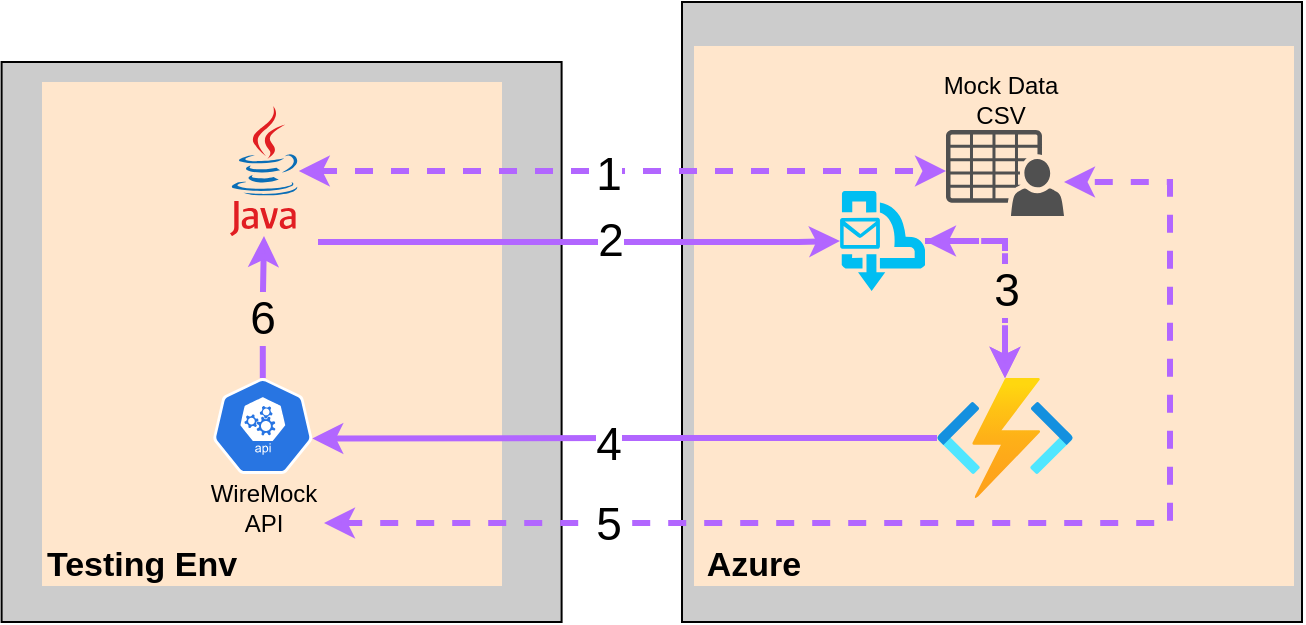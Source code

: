 <mxfile version="17.2.4" type="device"><diagram id="PGKEgdyNSTnXqLKaNV00" name="Page-1"><mxGraphModel dx="1102" dy="929" grid="1" gridSize="10" guides="1" tooltips="1" connect="1" arrows="1" fold="1" page="1" pageScale="1" pageWidth="1200" pageHeight="1920" math="0" shadow="0"><root><mxCell id="0"/><mxCell id="1" parent="0"/><mxCell id="qsO-doXxonj63iRE8oMM-32" value="" style="whiteSpace=wrap;html=1;aspect=fixed;shadow=0;glass=0;strokeColor=default;fillColor=#CCCCCC;" vertex="1" parent="1"><mxGeometry x="586" y="210" width="310" height="310" as="geometry"/></mxCell><mxCell id="qsO-doXxonj63iRE8oMM-30" value="" style="whiteSpace=wrap;html=1;aspect=fixed;shadow=0;glass=0;strokeColor=default;fillColor=#CCCCCC;" vertex="1" parent="1"><mxGeometry x="245.8" y="240" width="280" height="280" as="geometry"/></mxCell><mxCell id="qsO-doXxonj63iRE8oMM-27" value="" style="rounded=0;whiteSpace=wrap;html=1;shadow=0;glass=0;strokeColor=none;fillColor=#ffe6cc;" vertex="1" parent="1"><mxGeometry x="592" y="232" width="300" height="270" as="geometry"/></mxCell><mxCell id="qsO-doXxonj63iRE8oMM-28" value="Mock Data CSV" style="text;html=1;strokeColor=none;fillColor=none;align=center;verticalAlign=middle;whiteSpace=wrap;rounded=0;shadow=1;glass=0;" vertex="1" parent="1"><mxGeometry x="707.5" y="244" width="75" height="30" as="geometry"/></mxCell><mxCell id="qsO-doXxonj63iRE8oMM-29" value="" style="sketch=0;pointerEvents=1;shadow=0;dashed=0;html=1;strokeColor=none;fillColor=#505050;labelPosition=center;verticalLabelPosition=bottom;verticalAlign=top;outlineConnect=0;align=center;shape=mxgraph.office.users.csv_file;" vertex="1" parent="1"><mxGeometry x="718" y="274" width="59" height="43" as="geometry"/></mxCell><mxCell id="qsO-doXxonj63iRE8oMM-31" value="" style="rounded=0;whiteSpace=wrap;html=1;shadow=0;glass=0;strokeColor=none;fillColor=#ffe6cc;" vertex="1" parent="1"><mxGeometry x="266" y="250" width="230" height="252" as="geometry"/></mxCell><mxCell id="qsO-doXxonj63iRE8oMM-44" style="edgeStyle=orthogonalEdgeStyle;rounded=0;orthogonalLoop=1;jettySize=auto;html=1;entryX=0.995;entryY=0.63;entryDx=0;entryDy=0;entryPerimeter=0;fontSize=17;strokeColor=#B266FF;strokeWidth=3;" edge="1" parent="1" source="qsO-doXxonj63iRE8oMM-33" target="qsO-doXxonj63iRE8oMM-42"><mxGeometry relative="1" as="geometry"/></mxCell><mxCell id="qsO-doXxonj63iRE8oMM-54" value="4" style="edgeLabel;html=1;align=center;verticalAlign=middle;resizable=0;points=[];fontSize=23;" vertex="1" connectable="0" parent="qsO-doXxonj63iRE8oMM-44"><mxGeometry x="0.053" y="3" relative="1" as="geometry"><mxPoint as="offset"/></mxGeometry></mxCell><mxCell id="qsO-doXxonj63iRE8oMM-33" value="" style="aspect=fixed;html=1;points=[];align=center;image;fontSize=12;image=img/lib/azure2/compute/Function_Apps.svg;imageBackground=none;" vertex="1" parent="1"><mxGeometry x="713.5" y="398" width="68" height="60" as="geometry"/></mxCell><mxCell id="qsO-doXxonj63iRE8oMM-37" value="&lt;b&gt;&lt;font style=&quot;font-size: 17px&quot;&gt;Azure&lt;/font&gt;&lt;/b&gt;" style="text;html=1;strokeColor=none;fillColor=none;align=center;verticalAlign=middle;whiteSpace=wrap;rounded=0;shadow=0;glass=0;" vertex="1" parent="1"><mxGeometry x="592" y="477" width="60" height="30" as="geometry"/></mxCell><mxCell id="qsO-doXxonj63iRE8oMM-39" value="" style="edgeStyle=orthogonalEdgeStyle;rounded=0;orthogonalLoop=1;jettySize=auto;html=1;dashed=1;fontSize=11;strokeColor=#B266FF;strokeWidth=3;startArrow=classic;" edge="1" parent="1" source="qsO-doXxonj63iRE8oMM-72" target="qsO-doXxonj63iRE8oMM-29"><mxGeometry relative="1" as="geometry"><mxPoint x="425.6" y="303" as="sourcePoint"/><mxPoint x="712" y="303.0" as="targetPoint"/><Array as="points"><mxPoint x="670" y="295"/><mxPoint x="670" y="295"/></Array></mxGeometry></mxCell><mxCell id="qsO-doXxonj63iRE8oMM-48" style="edgeStyle=orthogonalEdgeStyle;rounded=0;orthogonalLoop=1;jettySize=auto;html=1;entryX=0;entryY=0.5;entryDx=0;entryDy=0;entryPerimeter=0;shadow=0;fontSize=17;strokeColor=#B266FF;strokeWidth=3;" edge="1" parent="1" target="qsO-doXxonj63iRE8oMM-47"><mxGeometry relative="1" as="geometry"><mxPoint x="404" y="330" as="sourcePoint"/><Array as="points"><mxPoint x="644" y="330"/></Array></mxGeometry></mxCell><mxCell id="qsO-doXxonj63iRE8oMM-52" value="2" style="edgeLabel;html=1;align=center;verticalAlign=middle;resizable=0;points=[];fontSize=23;" vertex="1" connectable="0" parent="qsO-doXxonj63iRE8oMM-48"><mxGeometry x="0.222" y="1" relative="1" as="geometry"><mxPoint x="-14" as="offset"/></mxGeometry></mxCell><mxCell id="qsO-doXxonj63iRE8oMM-56" style="edgeStyle=orthogonalEdgeStyle;rounded=0;orthogonalLoop=1;jettySize=auto;html=1;exitX=1;exitY=0.75;exitDx=0;exitDy=0;shadow=0;fontSize=11;strokeColor=#B266FF;strokeWidth=3;dashed=1;startArrow=classic;" edge="1" parent="1" source="qsO-doXxonj63iRE8oMM-40" target="qsO-doXxonj63iRE8oMM-29"><mxGeometry relative="1" as="geometry"><Array as="points"><mxPoint x="830" y="471"/><mxPoint x="830" y="300"/></Array></mxGeometry></mxCell><mxCell id="qsO-doXxonj63iRE8oMM-57" value="5" style="edgeLabel;html=1;align=center;verticalAlign=middle;resizable=0;points=[];fontSize=23;" vertex="1" connectable="0" parent="qsO-doXxonj63iRE8oMM-56"><mxGeometry x="-0.552" relative="1" as="geometry"><mxPoint x="-3" as="offset"/></mxGeometry></mxCell><mxCell id="qsO-doXxonj63iRE8oMM-40" value="WireMock API" style="text;html=1;strokeColor=none;fillColor=none;align=center;verticalAlign=middle;whiteSpace=wrap;rounded=0;shadow=0;glass=0;fontSize=12;" vertex="1" parent="1"><mxGeometry x="347" y="448" width="60" height="30" as="geometry"/></mxCell><mxCell id="qsO-doXxonj63iRE8oMM-41" value="&lt;b&gt;&lt;font style=&quot;font-size: 17px&quot;&gt;Testing Env&lt;/font&gt;&lt;/b&gt;" style="text;html=1;strokeColor=none;fillColor=none;align=center;verticalAlign=middle;whiteSpace=wrap;rounded=0;shadow=0;glass=0;" vertex="1" parent="1"><mxGeometry x="266" y="477" width="100" height="30" as="geometry"/></mxCell><mxCell id="qsO-doXxonj63iRE8oMM-43" style="edgeStyle=orthogonalEdgeStyle;rounded=0;orthogonalLoop=1;jettySize=auto;html=1;exitX=0.5;exitY=0;exitDx=0;exitDy=0;exitPerimeter=0;fontSize=17;strokeColor=#B266FF;strokeWidth=3;" edge="1" parent="1" source="qsO-doXxonj63iRE8oMM-42" target="qsO-doXxonj63iRE8oMM-72"><mxGeometry relative="1" as="geometry"><mxPoint x="377.2" y="323" as="targetPoint"/><Array as="points"><mxPoint x="376" y="360"/><mxPoint x="377" y="360"/></Array></mxGeometry></mxCell><mxCell id="qsO-doXxonj63iRE8oMM-55" value="6" style="edgeLabel;html=1;align=center;verticalAlign=middle;resizable=0;points=[];fontSize=23;labelBackgroundColor=#FFE6CC;" vertex="1" connectable="0" parent="qsO-doXxonj63iRE8oMM-43"><mxGeometry x="0.004" y="2" relative="1" as="geometry"><mxPoint x="1" y="6" as="offset"/></mxGeometry></mxCell><mxCell id="qsO-doXxonj63iRE8oMM-42" value="" style="sketch=0;html=1;dashed=0;whitespace=wrap;fillColor=#2875E2;strokeColor=#ffffff;points=[[0.005,0.63,0],[0.1,0.2,0],[0.9,0.2,0],[0.5,0,0],[0.995,0.63,0],[0.72,0.99,0],[0.5,1,0],[0.28,0.99,0]];shape=mxgraph.kubernetes.icon;prIcon=api" vertex="1" parent="1"><mxGeometry x="351.4" y="398" width="50" height="48" as="geometry"/></mxCell><mxCell id="qsO-doXxonj63iRE8oMM-73" value="" style="edgeStyle=orthogonalEdgeStyle;rounded=0;orthogonalLoop=1;jettySize=auto;html=1;shadow=0;dashed=1;fontSize=12;strokeColor=#B266FF;strokeWidth=3;" edge="1" parent="1" source="qsO-doXxonj63iRE8oMM-47" target="qsO-doXxonj63iRE8oMM-33"><mxGeometry relative="1" as="geometry"/></mxCell><mxCell id="qsO-doXxonj63iRE8oMM-49" style="edgeStyle=orthogonalEdgeStyle;rounded=0;orthogonalLoop=1;jettySize=auto;html=1;shadow=0;fontSize=11;strokeColor=#B266FF;strokeWidth=3;dashed=1;startArrow=classic;" edge="1" parent="1" source="qsO-doXxonj63iRE8oMM-47" target="qsO-doXxonj63iRE8oMM-33"><mxGeometry relative="1" as="geometry"/></mxCell><mxCell id="qsO-doXxonj63iRE8oMM-53" value="3" style="edgeLabel;html=1;align=center;verticalAlign=middle;resizable=0;points=[];fontSize=23;labelBackgroundColor=#FFE6CC;" vertex="1" connectable="0" parent="qsO-doXxonj63iRE8oMM-49"><mxGeometry x="0.099" relative="1" as="geometry"><mxPoint y="5" as="offset"/></mxGeometry></mxCell><mxCell id="qsO-doXxonj63iRE8oMM-47" value="" style="verticalLabelPosition=bottom;html=1;verticalAlign=top;align=center;strokeColor=none;fillColor=#00BEF2;shape=mxgraph.azure.service_bus_queues;pointerEvents=1;" vertex="1" parent="1"><mxGeometry x="665" y="304.5" width="42.5" height="50" as="geometry"/></mxCell><mxCell id="qsO-doXxonj63iRE8oMM-58" value="1" style="edgeLabel;html=1;align=center;verticalAlign=middle;resizable=0;points=[];fontSize=23;" vertex="1" connectable="0" parent="1"><mxGeometry x="548.996" y="295.5" as="geometry"/></mxCell><mxCell id="qsO-doXxonj63iRE8oMM-72" value="" style="dashed=0;outlineConnect=0;html=1;align=center;labelPosition=center;verticalLabelPosition=bottom;verticalAlign=top;shape=mxgraph.weblogos.java" vertex="1" parent="1"><mxGeometry x="360" y="262" width="34.4" height="65" as="geometry"/></mxCell></root></mxGraphModel></diagram></mxfile>